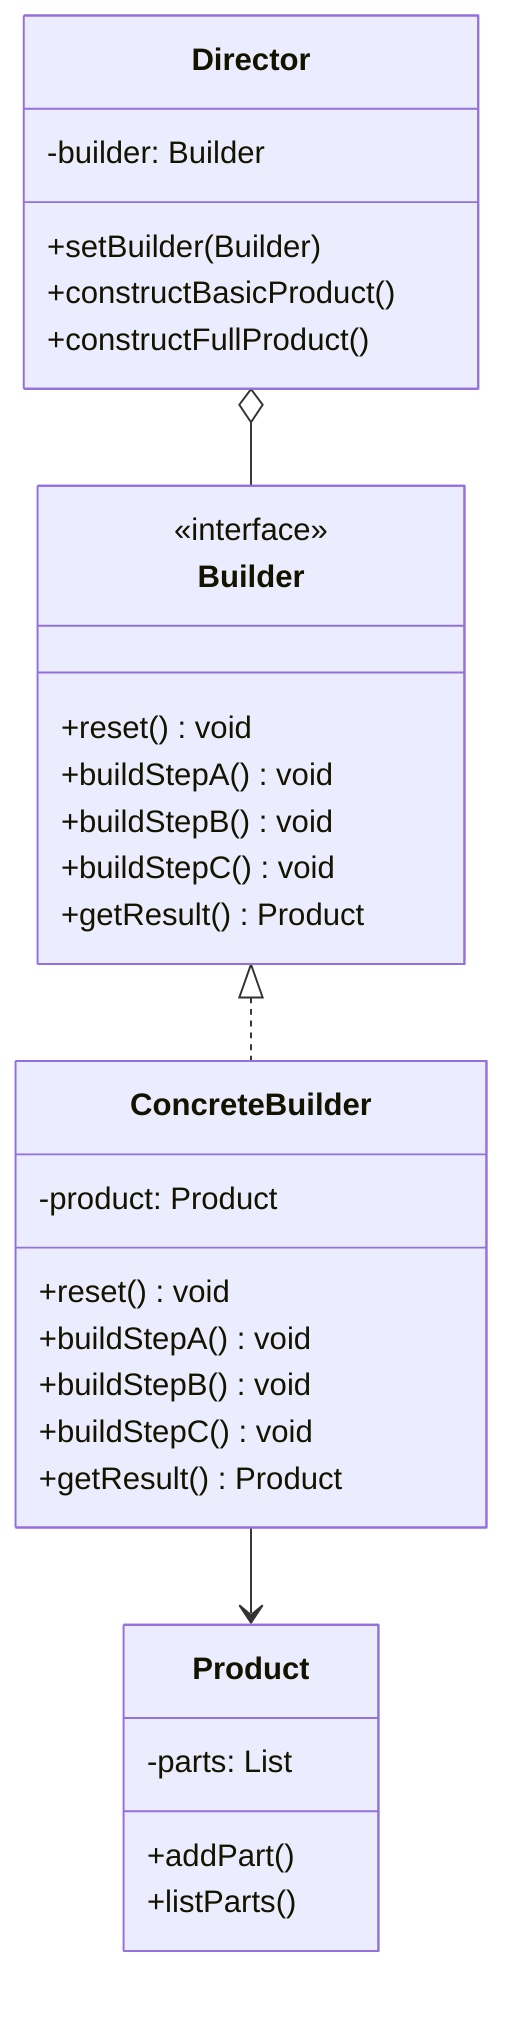 classDiagram
    class Builder {
        <<interface>>
        +reset() void
        +buildStepA() void
        +buildStepB() void
        +buildStepC() void
        +getResult() Product
    }
    class ConcreteBuilder {
        -product: Product
        +reset() void
        +buildStepA() void
        +buildStepB() void
        +buildStepC() void
        +getResult() Product
    }
    class Director {
        -builder: Builder
        +setBuilder(Builder)
        +constructBasicProduct()
        +constructFullProduct()
    }
    class Product {
        -parts: List
        +addPart()
        +listParts()
    }
    Builder <|.. ConcreteBuilder
    Director o-- Builder
    ConcreteBuilder --> Product
